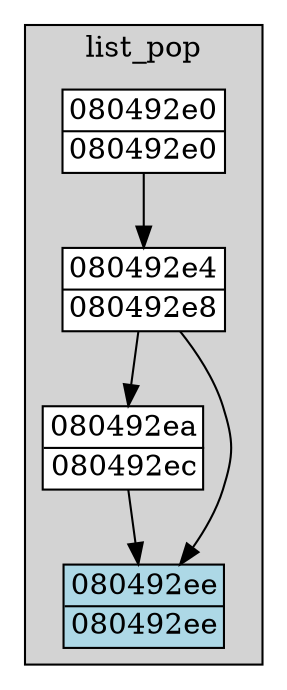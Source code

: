 digraph G {
node[fillcolor=white style="filled,solid" shape=none margin=0];
"080492e4" -> "080492ea";
"080492e4" -> "080492ee";
"080492ea" -> "080492ee";
"080492e0" -> "080492e4";
subgraph "cluster_list_pop" {
  style="filled,solid";
  color=black;
  fillcolor=lightgrey;
  label="list_pop";"080492ee" [label=<<TABLE BORDER="1" CELLBORDER="0" CELLSPACING="0"><TR><TD>080492ee</TD></TR><HR/><TR><TD>080492ee</TD></TR></TABLE>> fillcolor=lightblue];
  "080492ea" [label=<<TABLE BORDER="1" CELLBORDER="0" CELLSPACING="0"><TR><TD>080492ea</TD></TR><HR/><TR><TD>080492ec</TD></TR></TABLE>>];
  "080492e4" [label=<<TABLE BORDER="1" CELLBORDER="0" CELLSPACING="0"><TR><TD>080492e4</TD></TR><HR/><TR><TD>080492e8</TD></TR></TABLE>>];
  "080492e0" [label=<<TABLE BORDER="1" CELLBORDER="0" CELLSPACING="0"><TR><TD>080492e0</TD></TR><HR/><TR><TD>080492e0</TD></TR></TABLE>>];
  }

}
